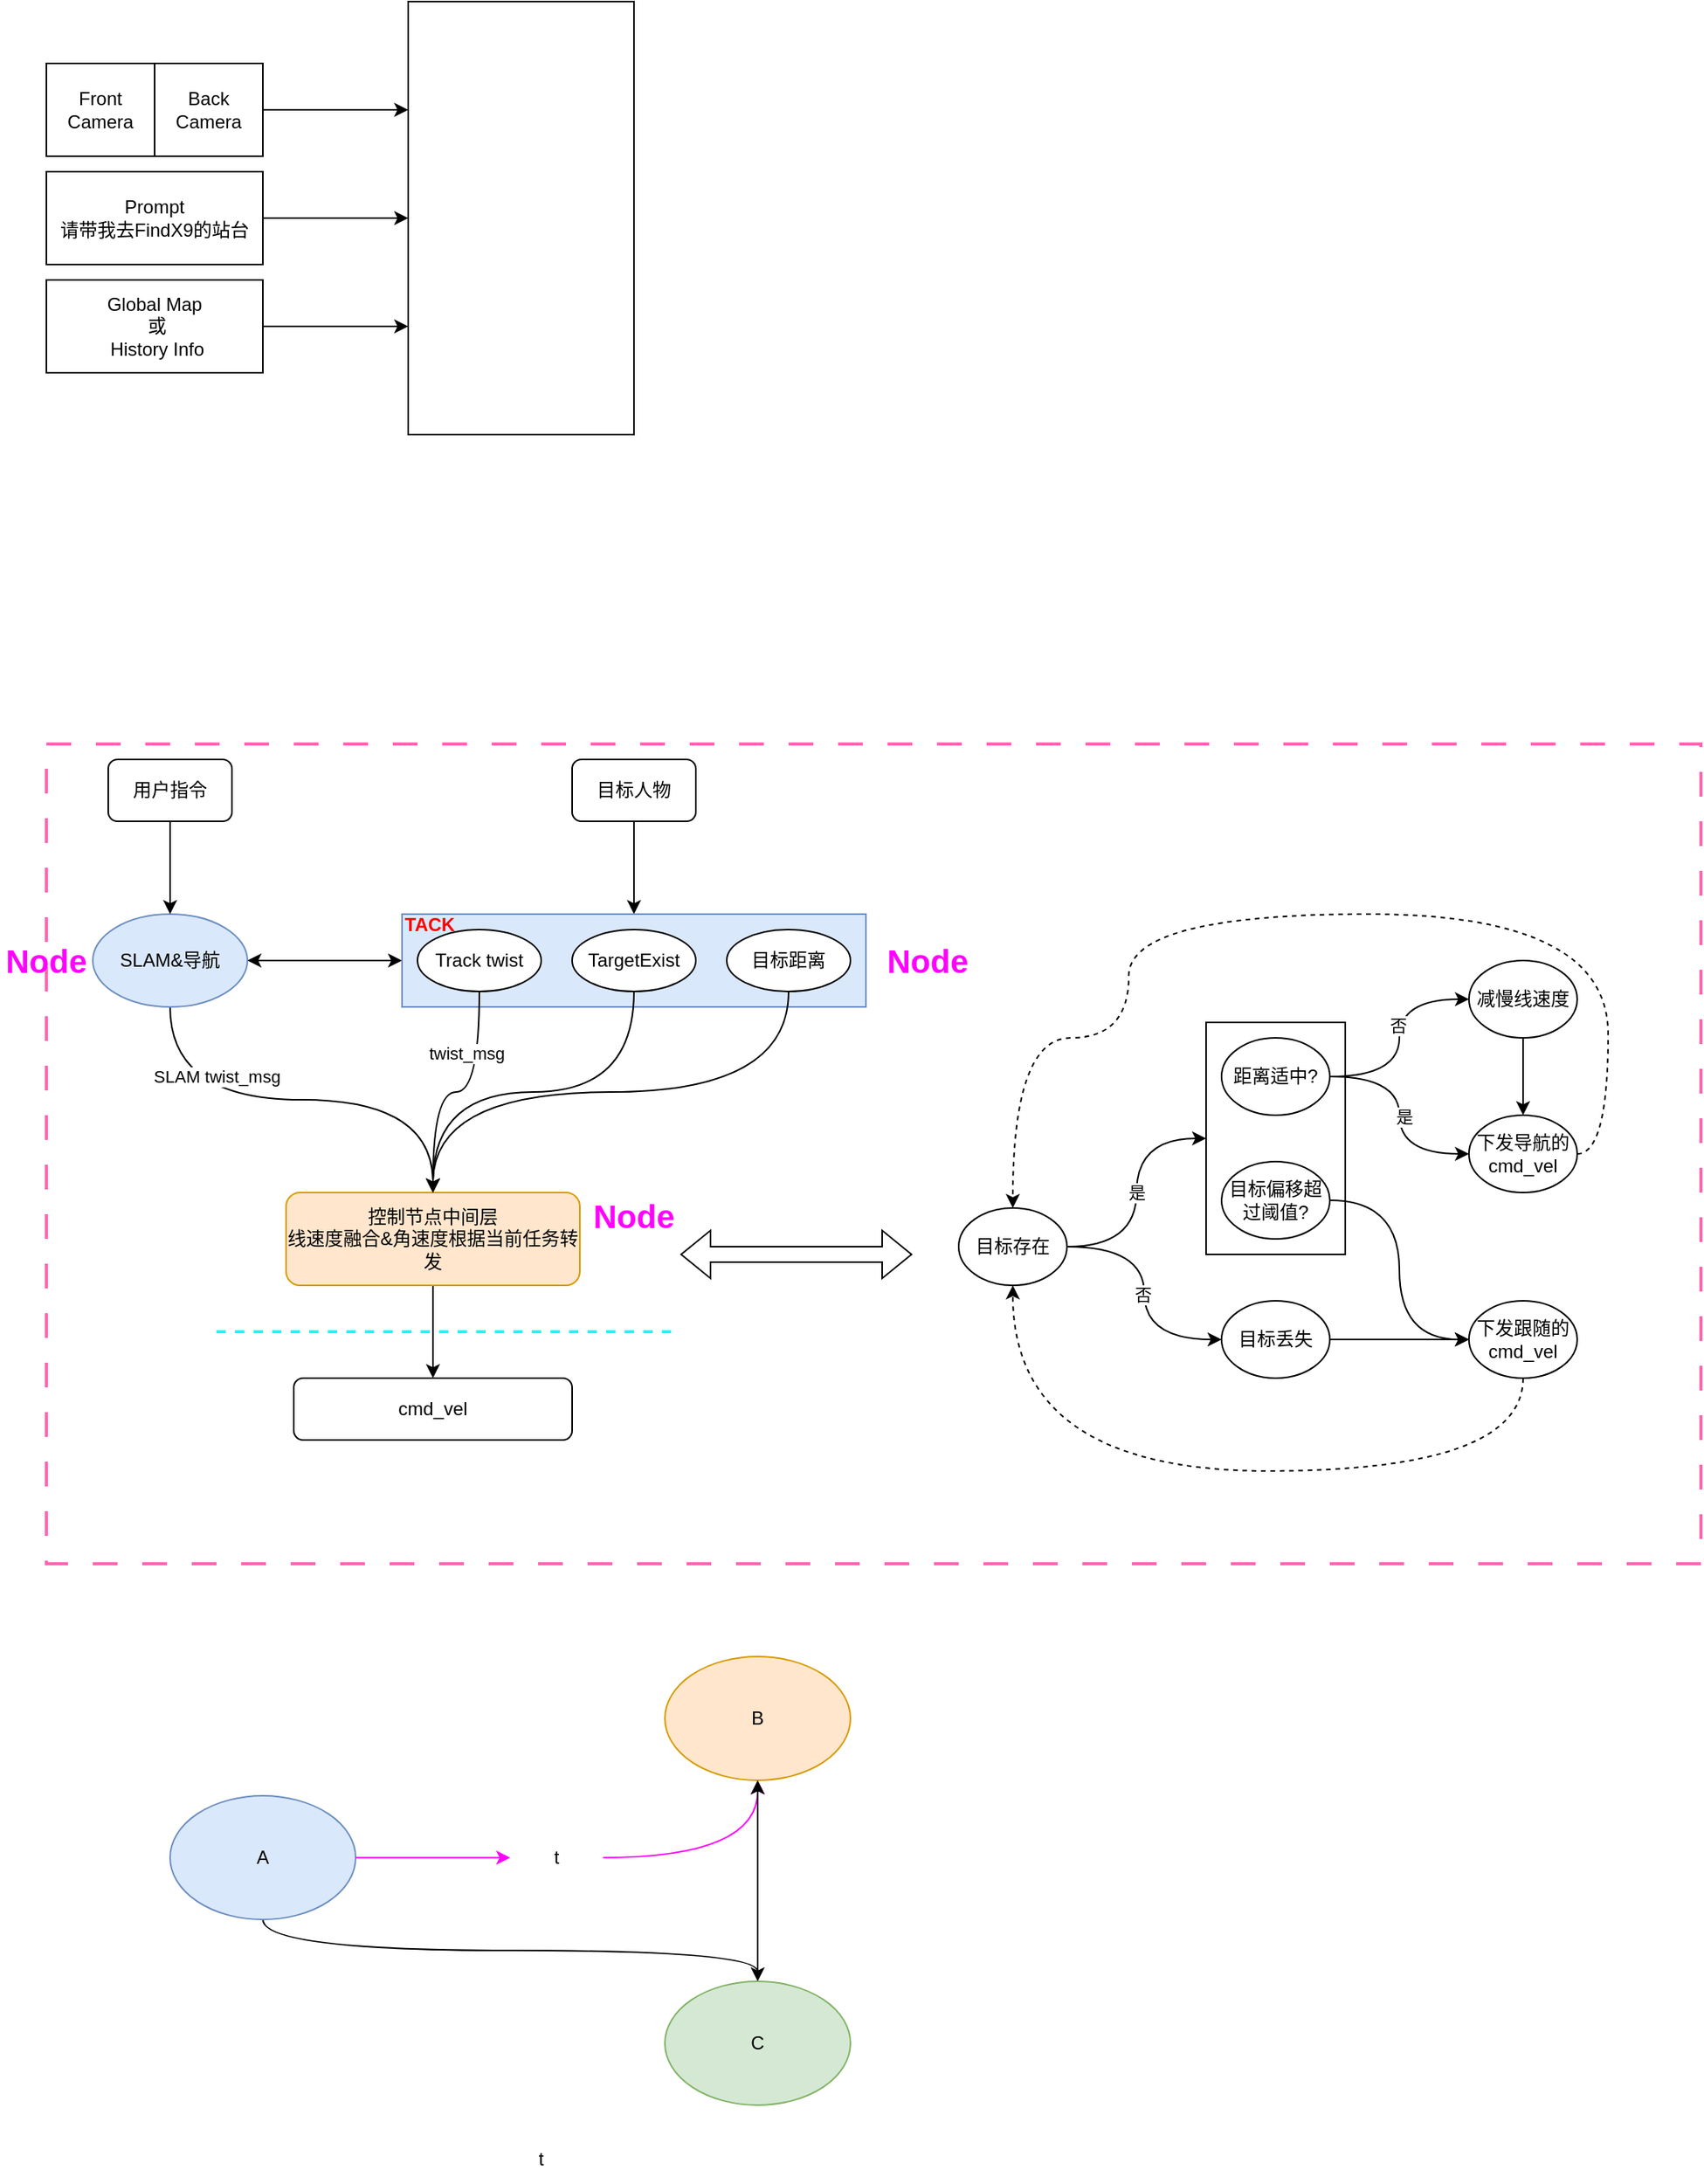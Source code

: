 <mxfile version="28.1.2">
  <diagram name="第 1 页" id="GIKNayzNPguGHVTuN4dD">
    <mxGraphModel dx="1426" dy="1935" grid="1" gridSize="10" guides="1" tooltips="1" connect="1" arrows="1" fold="1" page="1" pageScale="1" pageWidth="827" pageHeight="1169" math="0" shadow="0">
      <root>
        <mxCell id="0" />
        <mxCell id="1" parent="0" />
        <mxCell id="YtKNbYVYWAdfvcXrogBT-1" value="" style="rounded=0;whiteSpace=wrap;html=1;fillColor=none;strokeWidth=2;strokeColor=#FF66B3;dashed=1;dashPattern=8 8;" vertex="1" parent="1">
          <mxGeometry x="190" y="30" width="1070" height="530" as="geometry" />
        </mxCell>
        <mxCell id="fyIjxlocXbZwOK5UZx2q-64" value="" style="group" parent="1" vertex="1" connectable="0">
          <mxGeometry x="940" y="210" width="90" height="150" as="geometry" />
        </mxCell>
        <mxCell id="fyIjxlocXbZwOK5UZx2q-63" value="" style="rounded=0;whiteSpace=wrap;html=1;" parent="fyIjxlocXbZwOK5UZx2q-64" vertex="1">
          <mxGeometry width="90" height="150" as="geometry" />
        </mxCell>
        <mxCell id="fyIjxlocXbZwOK5UZx2q-32" value="距离适中?" style="ellipse;whiteSpace=wrap;html=1;" parent="fyIjxlocXbZwOK5UZx2q-64" vertex="1">
          <mxGeometry x="10" y="10" width="70" height="50" as="geometry" />
        </mxCell>
        <mxCell id="fyIjxlocXbZwOK5UZx2q-54" value="目标偏移超过阈值?" style="ellipse;whiteSpace=wrap;html=1;" parent="fyIjxlocXbZwOK5UZx2q-64" vertex="1">
          <mxGeometry x="10" y="90" width="70" height="50" as="geometry" />
        </mxCell>
        <mxCell id="fyIjxlocXbZwOK5UZx2q-2" value="cmd_vel" style="rounded=1;whiteSpace=wrap;html=1;" parent="1" vertex="1">
          <mxGeometry x="350" y="440" width="180" height="40" as="geometry" />
        </mxCell>
        <mxCell id="fyIjxlocXbZwOK5UZx2q-23" style="edgeStyle=orthogonalEdgeStyle;curved=1;rounded=0;orthogonalLoop=1;jettySize=auto;html=1;exitX=0.5;exitY=1;exitDx=0;exitDy=0;entryX=0.5;entryY=0;entryDx=0;entryDy=0;" parent="1" source="fyIjxlocXbZwOK5UZx2q-5" target="fyIjxlocXbZwOK5UZx2q-2" edge="1">
          <mxGeometry relative="1" as="geometry" />
        </mxCell>
        <mxCell id="fyIjxlocXbZwOK5UZx2q-5" value="控制节点中间层&lt;div&gt;线速度融合&amp;amp;角速度根据当前任务转发&lt;/div&gt;" style="rounded=1;whiteSpace=wrap;html=1;fillColor=#ffe6cc;strokeColor=#d79b00;" parent="1" vertex="1">
          <mxGeometry x="345" y="320" width="190" height="60" as="geometry" />
        </mxCell>
        <mxCell id="fyIjxlocXbZwOK5UZx2q-24" style="edgeStyle=orthogonalEdgeStyle;curved=1;rounded=0;orthogonalLoop=1;jettySize=auto;html=1;exitX=0.5;exitY=1;exitDx=0;exitDy=0;entryX=0.5;entryY=0;entryDx=0;entryDy=0;" parent="1" source="fyIjxlocXbZwOK5UZx2q-7" target="fyIjxlocXbZwOK5UZx2q-5" edge="1">
          <mxGeometry relative="1" as="geometry" />
        </mxCell>
        <mxCell id="fyIjxlocXbZwOK5UZx2q-27" value="SLAM twist_msg" style="edgeLabel;html=1;align=center;verticalAlign=middle;resizable=0;points=[];" parent="fyIjxlocXbZwOK5UZx2q-24" vertex="1" connectable="0">
          <mxGeometry x="-0.232" y="3" relative="1" as="geometry">
            <mxPoint x="-22" y="-12" as="offset" />
          </mxGeometry>
        </mxCell>
        <mxCell id="fyIjxlocXbZwOK5UZx2q-90" style="edgeStyle=orthogonalEdgeStyle;curved=1;rounded=0;orthogonalLoop=1;jettySize=auto;html=1;exitX=1;exitY=0.5;exitDx=0;exitDy=0;entryX=0;entryY=0.5;entryDx=0;entryDy=0;startArrow=classic;startFill=1;" parent="1" source="fyIjxlocXbZwOK5UZx2q-7" target="fyIjxlocXbZwOK5UZx2q-41" edge="1">
          <mxGeometry relative="1" as="geometry" />
        </mxCell>
        <mxCell id="fyIjxlocXbZwOK5UZx2q-7" value="SLAM&amp;amp;导航" style="ellipse;whiteSpace=wrap;html=1;fillColor=#dae8fc;strokeColor=#6c8ebf;" parent="1" vertex="1">
          <mxGeometry x="220" y="140" width="100" height="60" as="geometry" />
        </mxCell>
        <mxCell id="fyIjxlocXbZwOK5UZx2q-79" style="edgeStyle=orthogonalEdgeStyle;curved=1;rounded=0;orthogonalLoop=1;jettySize=auto;html=1;exitX=0.5;exitY=1;exitDx=0;exitDy=0;entryX=0.5;entryY=0;entryDx=0;entryDy=0;" parent="1" source="fyIjxlocXbZwOK5UZx2q-18" target="fyIjxlocXbZwOK5UZx2q-7" edge="1">
          <mxGeometry relative="1" as="geometry" />
        </mxCell>
        <mxCell id="fyIjxlocXbZwOK5UZx2q-18" value="用户指令" style="rounded=1;whiteSpace=wrap;html=1;" parent="1" vertex="1">
          <mxGeometry x="230" y="40" width="80" height="40" as="geometry" />
        </mxCell>
        <mxCell id="fyIjxlocXbZwOK5UZx2q-80" style="edgeStyle=orthogonalEdgeStyle;curved=1;rounded=0;orthogonalLoop=1;jettySize=auto;html=1;exitX=0.5;exitY=1;exitDx=0;exitDy=0;entryX=0.5;entryY=0;entryDx=0;entryDy=0;" parent="1" source="fyIjxlocXbZwOK5UZx2q-22" target="fyIjxlocXbZwOK5UZx2q-41" edge="1">
          <mxGeometry relative="1" as="geometry" />
        </mxCell>
        <mxCell id="fyIjxlocXbZwOK5UZx2q-22" value="目标人物" style="rounded=1;whiteSpace=wrap;html=1;" parent="1" vertex="1">
          <mxGeometry x="530" y="40" width="80" height="40" as="geometry" />
        </mxCell>
        <mxCell id="fyIjxlocXbZwOK5UZx2q-65" style="edgeStyle=orthogonalEdgeStyle;curved=1;rounded=0;orthogonalLoop=1;jettySize=auto;html=1;exitX=1;exitY=0.5;exitDx=0;exitDy=0;" parent="1" source="fyIjxlocXbZwOK5UZx2q-31" target="fyIjxlocXbZwOK5UZx2q-63" edge="1">
          <mxGeometry relative="1" as="geometry" />
        </mxCell>
        <mxCell id="fyIjxlocXbZwOK5UZx2q-75" value="是" style="edgeLabel;html=1;align=center;verticalAlign=middle;resizable=0;points=[];" parent="fyIjxlocXbZwOK5UZx2q-65" vertex="1" connectable="0">
          <mxGeometry x="-0.002" relative="1" as="geometry">
            <mxPoint as="offset" />
          </mxGeometry>
        </mxCell>
        <mxCell id="fyIjxlocXbZwOK5UZx2q-73" style="edgeStyle=orthogonalEdgeStyle;curved=1;rounded=0;orthogonalLoop=1;jettySize=auto;html=1;exitX=1;exitY=0.5;exitDx=0;exitDy=0;entryX=0;entryY=0.5;entryDx=0;entryDy=0;" parent="1" source="fyIjxlocXbZwOK5UZx2q-31" target="fyIjxlocXbZwOK5UZx2q-72" edge="1">
          <mxGeometry relative="1" as="geometry" />
        </mxCell>
        <mxCell id="fyIjxlocXbZwOK5UZx2q-76" value="否" style="edgeLabel;html=1;align=center;verticalAlign=middle;resizable=0;points=[];" parent="fyIjxlocXbZwOK5UZx2q-73" vertex="1" connectable="0">
          <mxGeometry x="0.011" y="-1" relative="1" as="geometry">
            <mxPoint as="offset" />
          </mxGeometry>
        </mxCell>
        <mxCell id="fyIjxlocXbZwOK5UZx2q-31" value="目标存在" style="ellipse;whiteSpace=wrap;html=1;" parent="1" vertex="1">
          <mxGeometry x="780" y="330" width="70" height="50" as="geometry" />
        </mxCell>
        <mxCell id="fyIjxlocXbZwOK5UZx2q-35" value="" style="edgeStyle=orthogonalEdgeStyle;curved=1;rounded=0;orthogonalLoop=1;jettySize=auto;html=1;" parent="1" source="fyIjxlocXbZwOK5UZx2q-32" target="fyIjxlocXbZwOK5UZx2q-34" edge="1">
          <mxGeometry relative="1" as="geometry" />
        </mxCell>
        <mxCell id="fyIjxlocXbZwOK5UZx2q-57" value="是" style="edgeLabel;html=1;align=center;verticalAlign=middle;resizable=0;points=[];" parent="fyIjxlocXbZwOK5UZx2q-35" vertex="1" connectable="0">
          <mxGeometry x="-0.237" y="3" relative="1" as="geometry">
            <mxPoint y="17" as="offset" />
          </mxGeometry>
        </mxCell>
        <mxCell id="fyIjxlocXbZwOK5UZx2q-60" style="edgeStyle=orthogonalEdgeStyle;curved=1;rounded=0;orthogonalLoop=1;jettySize=auto;html=1;exitX=1;exitY=0.5;exitDx=0;exitDy=0;entryX=0;entryY=0.5;entryDx=0;entryDy=0;" parent="1" source="fyIjxlocXbZwOK5UZx2q-32" target="fyIjxlocXbZwOK5UZx2q-48" edge="1">
          <mxGeometry relative="1" as="geometry" />
        </mxCell>
        <mxCell id="fyIjxlocXbZwOK5UZx2q-61" value="否" style="edgeLabel;html=1;align=center;verticalAlign=middle;resizable=0;points=[];" parent="fyIjxlocXbZwOK5UZx2q-60" vertex="1" connectable="0">
          <mxGeometry x="0.112" y="1" relative="1" as="geometry">
            <mxPoint as="offset" />
          </mxGeometry>
        </mxCell>
        <mxCell id="fyIjxlocXbZwOK5UZx2q-71" style="edgeStyle=orthogonalEdgeStyle;curved=1;rounded=0;orthogonalLoop=1;jettySize=auto;html=1;exitX=1;exitY=0.5;exitDx=0;exitDy=0;entryX=0.5;entryY=0;entryDx=0;entryDy=0;dashed=1;" parent="1" source="fyIjxlocXbZwOK5UZx2q-34" target="fyIjxlocXbZwOK5UZx2q-31" edge="1">
          <mxGeometry relative="1" as="geometry">
            <Array as="points">
              <mxPoint x="1200" y="295" />
              <mxPoint x="1200" y="140" />
              <mxPoint x="890" y="140" />
              <mxPoint x="890" y="220" />
              <mxPoint x="815" y="220" />
            </Array>
          </mxGeometry>
        </mxCell>
        <mxCell id="fyIjxlocXbZwOK5UZx2q-34" value="下发导航的cmd_vel" style="ellipse;whiteSpace=wrap;html=1;" parent="1" vertex="1">
          <mxGeometry x="1110" y="270" width="70" height="50" as="geometry" />
        </mxCell>
        <mxCell id="fyIjxlocXbZwOK5UZx2q-42" value="" style="group;fontStyle=1" parent="1" vertex="1" connectable="0">
          <mxGeometry x="420" y="140" width="300" height="60" as="geometry" />
        </mxCell>
        <mxCell id="fyIjxlocXbZwOK5UZx2q-41" value="" style="rounded=0;whiteSpace=wrap;html=1;fillColor=#dae8fc;strokeColor=#6c8ebf;" parent="fyIjxlocXbZwOK5UZx2q-42" vertex="1">
          <mxGeometry width="300" height="60" as="geometry" />
        </mxCell>
        <mxCell id="fyIjxlocXbZwOK5UZx2q-8" value="Track twist" style="ellipse;whiteSpace=wrap;html=1;" parent="fyIjxlocXbZwOK5UZx2q-42" vertex="1">
          <mxGeometry x="10" y="10" width="80" height="40" as="geometry" />
        </mxCell>
        <mxCell id="fyIjxlocXbZwOK5UZx2q-39" value="TargetExist" style="ellipse;whiteSpace=wrap;html=1;" parent="fyIjxlocXbZwOK5UZx2q-42" vertex="1">
          <mxGeometry x="110" y="10" width="80" height="40" as="geometry" />
        </mxCell>
        <mxCell id="fyIjxlocXbZwOK5UZx2q-40" value="目标距离" style="ellipse;whiteSpace=wrap;html=1;" parent="fyIjxlocXbZwOK5UZx2q-42" vertex="1">
          <mxGeometry x="210" y="10" width="80" height="40" as="geometry" />
        </mxCell>
        <mxCell id="fyIjxlocXbZwOK5UZx2q-46" value="TACK" style="text;strokeColor=none;align=center;fillColor=none;html=1;verticalAlign=middle;whiteSpace=wrap;rounded=0;fontColor=#FF0000;fontStyle=1" parent="fyIjxlocXbZwOK5UZx2q-42" vertex="1">
          <mxGeometry x="-12" y="-8" width="60" height="30" as="geometry" />
        </mxCell>
        <mxCell id="fyIjxlocXbZwOK5UZx2q-43" style="edgeStyle=orthogonalEdgeStyle;curved=1;rounded=0;orthogonalLoop=1;jettySize=auto;html=1;exitX=0.5;exitY=1;exitDx=0;exitDy=0;entryX=0.5;entryY=0;entryDx=0;entryDy=0;" parent="1" source="fyIjxlocXbZwOK5UZx2q-8" target="fyIjxlocXbZwOK5UZx2q-5" edge="1">
          <mxGeometry relative="1" as="geometry" />
        </mxCell>
        <mxCell id="fyIjxlocXbZwOK5UZx2q-44" style="edgeStyle=orthogonalEdgeStyle;curved=1;rounded=0;orthogonalLoop=1;jettySize=auto;html=1;exitX=0.5;exitY=1;exitDx=0;exitDy=0;" parent="1" source="fyIjxlocXbZwOK5UZx2q-39" target="fyIjxlocXbZwOK5UZx2q-5" edge="1">
          <mxGeometry relative="1" as="geometry" />
        </mxCell>
        <mxCell id="fyIjxlocXbZwOK5UZx2q-45" style="edgeStyle=orthogonalEdgeStyle;curved=1;rounded=0;orthogonalLoop=1;jettySize=auto;html=1;exitX=0.5;exitY=1;exitDx=0;exitDy=0;" parent="1" source="fyIjxlocXbZwOK5UZx2q-40" target="fyIjxlocXbZwOK5UZx2q-5" edge="1">
          <mxGeometry relative="1" as="geometry" />
        </mxCell>
        <mxCell id="fyIjxlocXbZwOK5UZx2q-53" style="edgeStyle=orthogonalEdgeStyle;curved=1;rounded=0;orthogonalLoop=1;jettySize=auto;html=1;exitX=0.5;exitY=1;exitDx=0;exitDy=0;entryX=0.5;entryY=0;entryDx=0;entryDy=0;" parent="1" source="fyIjxlocXbZwOK5UZx2q-48" target="fyIjxlocXbZwOK5UZx2q-34" edge="1">
          <mxGeometry relative="1" as="geometry" />
        </mxCell>
        <mxCell id="fyIjxlocXbZwOK5UZx2q-48" value="减慢线速度" style="ellipse;whiteSpace=wrap;html=1;" parent="1" vertex="1">
          <mxGeometry x="1110" y="170" width="70" height="50" as="geometry" />
        </mxCell>
        <mxCell id="fyIjxlocXbZwOK5UZx2q-77" style="edgeStyle=orthogonalEdgeStyle;curved=1;rounded=0;orthogonalLoop=1;jettySize=auto;html=1;exitX=0.5;exitY=1;exitDx=0;exitDy=0;entryX=0.5;entryY=1;entryDx=0;entryDy=0;dashed=1;" parent="1" source="fyIjxlocXbZwOK5UZx2q-67" target="fyIjxlocXbZwOK5UZx2q-31" edge="1">
          <mxGeometry relative="1" as="geometry">
            <Array as="points">
              <mxPoint x="1145" y="500" />
              <mxPoint x="815" y="500" />
            </Array>
          </mxGeometry>
        </mxCell>
        <mxCell id="fyIjxlocXbZwOK5UZx2q-67" value="下发跟随的cmd_vel" style="ellipse;whiteSpace=wrap;html=1;" parent="1" vertex="1">
          <mxGeometry x="1110" y="390" width="70" height="50" as="geometry" />
        </mxCell>
        <mxCell id="fyIjxlocXbZwOK5UZx2q-68" style="edgeStyle=orthogonalEdgeStyle;curved=1;rounded=0;orthogonalLoop=1;jettySize=auto;html=1;exitX=1;exitY=0.5;exitDx=0;exitDy=0;entryX=0;entryY=0.5;entryDx=0;entryDy=0;" parent="1" source="fyIjxlocXbZwOK5UZx2q-54" target="fyIjxlocXbZwOK5UZx2q-67" edge="1">
          <mxGeometry relative="1" as="geometry" />
        </mxCell>
        <mxCell id="fyIjxlocXbZwOK5UZx2q-74" style="edgeStyle=orthogonalEdgeStyle;curved=1;rounded=0;orthogonalLoop=1;jettySize=auto;html=1;exitX=1;exitY=0.5;exitDx=0;exitDy=0;" parent="1" source="fyIjxlocXbZwOK5UZx2q-72" target="fyIjxlocXbZwOK5UZx2q-67" edge="1">
          <mxGeometry relative="1" as="geometry" />
        </mxCell>
        <mxCell id="fyIjxlocXbZwOK5UZx2q-72" value="目标丢失" style="ellipse;whiteSpace=wrap;html=1;" parent="1" vertex="1">
          <mxGeometry x="950" y="390" width="70" height="50" as="geometry" />
        </mxCell>
        <mxCell id="fyIjxlocXbZwOK5UZx2q-84" style="edgeStyle=orthogonalEdgeStyle;curved=1;rounded=0;orthogonalLoop=1;jettySize=auto;html=1;exitX=0.5;exitY=1;exitDx=0;exitDy=0;entryX=0.5;entryY=0;entryDx=0;entryDy=0;" parent="1" source="fyIjxlocXbZwOK5UZx2q-81" target="fyIjxlocXbZwOK5UZx2q-83" edge="1">
          <mxGeometry relative="1" as="geometry" />
        </mxCell>
        <mxCell id="fyIjxlocXbZwOK5UZx2q-86" style="edgeStyle=orthogonalEdgeStyle;curved=1;rounded=0;orthogonalLoop=1;jettySize=auto;html=1;exitX=1;exitY=0.5;exitDx=0;exitDy=0;strokeColor=#FF00FF;" parent="1" source="fyIjxlocXbZwOK5UZx2q-87" edge="1">
          <mxGeometry relative="1" as="geometry">
            <mxPoint x="650.0" y="700" as="targetPoint" />
          </mxGeometry>
        </mxCell>
        <mxCell id="fyIjxlocXbZwOK5UZx2q-81" value="A" style="ellipse;whiteSpace=wrap;html=1;fillColor=#dae8fc;strokeColor=#6c8ebf;" parent="1" vertex="1">
          <mxGeometry x="270" y="710" width="120" height="80" as="geometry" />
        </mxCell>
        <mxCell id="fyIjxlocXbZwOK5UZx2q-82" value="B" style="ellipse;whiteSpace=wrap;html=1;fillColor=#ffe6cc;strokeColor=#d79b00;" parent="1" vertex="1">
          <mxGeometry x="590" y="620" width="120" height="80" as="geometry" />
        </mxCell>
        <mxCell id="fyIjxlocXbZwOK5UZx2q-85" style="edgeStyle=orthogonalEdgeStyle;curved=1;rounded=0;orthogonalLoop=1;jettySize=auto;html=1;exitX=0.5;exitY=0;exitDx=0;exitDy=0;entryX=0.5;entryY=1;entryDx=0;entryDy=0;" parent="1" source="fyIjxlocXbZwOK5UZx2q-83" target="fyIjxlocXbZwOK5UZx2q-82" edge="1">
          <mxGeometry relative="1" as="geometry" />
        </mxCell>
        <mxCell id="fyIjxlocXbZwOK5UZx2q-83" value="C" style="ellipse;whiteSpace=wrap;html=1;fillColor=#d5e8d4;strokeColor=#82b366;" parent="1" vertex="1">
          <mxGeometry x="590" y="830" width="120" height="80" as="geometry" />
        </mxCell>
        <mxCell id="fyIjxlocXbZwOK5UZx2q-88" value="" style="edgeStyle=orthogonalEdgeStyle;curved=1;rounded=0;orthogonalLoop=1;jettySize=auto;html=1;exitX=1;exitY=0.5;exitDx=0;exitDy=0;strokeColor=#FF00FF;" parent="1" source="fyIjxlocXbZwOK5UZx2q-81" target="fyIjxlocXbZwOK5UZx2q-87" edge="1">
          <mxGeometry relative="1" as="geometry">
            <mxPoint x="650.0" y="700" as="targetPoint" />
            <mxPoint x="390" y="750" as="sourcePoint" />
          </mxGeometry>
        </mxCell>
        <mxCell id="fyIjxlocXbZwOK5UZx2q-87" value="t" style="text;strokeColor=none;align=center;fillColor=none;html=1;verticalAlign=middle;whiteSpace=wrap;rounded=0;" parent="1" vertex="1">
          <mxGeometry x="490" y="735" width="60" height="30" as="geometry" />
        </mxCell>
        <mxCell id="fyIjxlocXbZwOK5UZx2q-89" value="t" style="text;strokeColor=none;align=center;fillColor=none;html=1;verticalAlign=middle;whiteSpace=wrap;rounded=0;" parent="1" vertex="1">
          <mxGeometry x="480" y="930" width="60" height="30" as="geometry" />
        </mxCell>
        <mxCell id="fyIjxlocXbZwOK5UZx2q-94" value="Node" style="text;strokeColor=none;align=center;fillColor=none;html=1;verticalAlign=middle;whiteSpace=wrap;rounded=0;fontStyle=1;fontColor=#FF00FF;fontSize=21;rotation=0;" parent="1" vertex="1">
          <mxGeometry x="730" y="155" width="60" height="30" as="geometry" />
        </mxCell>
        <mxCell id="fyIjxlocXbZwOK5UZx2q-95" value="Node" style="text;strokeColor=none;align=center;fillColor=none;html=1;verticalAlign=middle;whiteSpace=wrap;rounded=0;fontStyle=1;fontColor=#FF00FF;fontSize=21;rotation=0;" parent="1" vertex="1">
          <mxGeometry x="160" y="155" width="60" height="30" as="geometry" />
        </mxCell>
        <mxCell id="fyIjxlocXbZwOK5UZx2q-96" value="Node" style="text;strokeColor=none;align=center;fillColor=none;html=1;verticalAlign=middle;whiteSpace=wrap;rounded=0;fontStyle=1;fontColor=#FF00FF;fontSize=21;rotation=0;" parent="1" vertex="1">
          <mxGeometry x="540" y="320" width="60" height="30" as="geometry" />
        </mxCell>
        <mxCell id="fyIjxlocXbZwOK5UZx2q-98" value="" style="shape=flexArrow;endArrow=classic;startArrow=classic;html=1;rounded=0;curved=1;" parent="1" edge="1">
          <mxGeometry width="100" height="100" relative="1" as="geometry">
            <mxPoint x="600" y="360" as="sourcePoint" />
            <mxPoint x="750" y="360" as="targetPoint" />
          </mxGeometry>
        </mxCell>
        <mxCell id="-G0JZo2BRGpT1_TPGYWq-1" value="" style="endArrow=none;html=1;rounded=0;dashed=1;strokeWidth=2;strokeColor=#00FFFF;" parent="1" edge="1">
          <mxGeometry width="50" height="50" relative="1" as="geometry">
            <mxPoint x="300" y="410" as="sourcePoint" />
            <mxPoint x="600" y="410" as="targetPoint" />
          </mxGeometry>
        </mxCell>
        <mxCell id="-G0JZo2BRGpT1_TPGYWq-2" value="&amp;nbsp;twist_msg" style="edgeLabel;html=1;align=center;verticalAlign=middle;resizable=0;points=[];" parent="1" vertex="1" connectable="0">
          <mxGeometry x="460" y="230" as="geometry" />
        </mxCell>
        <mxCell id="YtKNbYVYWAdfvcXrogBT-3" value="" style="rounded=0;whiteSpace=wrap;html=1;" vertex="1" parent="1">
          <mxGeometry x="424" y="-450" width="146" height="280" as="geometry" />
        </mxCell>
        <mxCell id="YtKNbYVYWAdfvcXrogBT-8" value="" style="group" vertex="1" connectable="0" parent="1">
          <mxGeometry x="190" y="-410" width="140" height="60" as="geometry" />
        </mxCell>
        <mxCell id="YtKNbYVYWAdfvcXrogBT-4" value="Front Camera" style="rounded=0;whiteSpace=wrap;html=1;" vertex="1" parent="YtKNbYVYWAdfvcXrogBT-8">
          <mxGeometry width="70" height="60" as="geometry" />
        </mxCell>
        <mxCell id="YtKNbYVYWAdfvcXrogBT-5" value="Back&lt;br&gt;Camera" style="rounded=0;whiteSpace=wrap;html=1;" vertex="1" parent="YtKNbYVYWAdfvcXrogBT-8">
          <mxGeometry x="70" width="70" height="60" as="geometry" />
        </mxCell>
        <mxCell id="YtKNbYVYWAdfvcXrogBT-12" style="edgeStyle=orthogonalEdgeStyle;rounded=0;orthogonalLoop=1;jettySize=auto;html=1;exitX=1;exitY=0.5;exitDx=0;exitDy=0;entryX=0;entryY=0.5;entryDx=0;entryDy=0;curved=1;" edge="1" parent="1" source="YtKNbYVYWAdfvcXrogBT-9" target="YtKNbYVYWAdfvcXrogBT-3">
          <mxGeometry relative="1" as="geometry" />
        </mxCell>
        <mxCell id="YtKNbYVYWAdfvcXrogBT-9" value="Prompt&lt;br&gt;请带我去FindX9的站台" style="rounded=0;whiteSpace=wrap;html=1;" vertex="1" parent="1">
          <mxGeometry x="190" y="-340" width="140" height="60" as="geometry" />
        </mxCell>
        <mxCell id="YtKNbYVYWAdfvcXrogBT-13" style="edgeStyle=orthogonalEdgeStyle;rounded=0;orthogonalLoop=1;jettySize=auto;html=1;exitX=1;exitY=0.5;exitDx=0;exitDy=0;entryX=0;entryY=0.75;entryDx=0;entryDy=0;curved=1;" edge="1" parent="1" source="YtKNbYVYWAdfvcXrogBT-10" target="YtKNbYVYWAdfvcXrogBT-3">
          <mxGeometry relative="1" as="geometry" />
        </mxCell>
        <mxCell id="YtKNbYVYWAdfvcXrogBT-10" value="Global Map&lt;br&gt;&amp;nbsp;或&lt;br&gt;&amp;nbsp;History Info" style="rounded=0;whiteSpace=wrap;html=1;" vertex="1" parent="1">
          <mxGeometry x="190" y="-270" width="140" height="60" as="geometry" />
        </mxCell>
        <mxCell id="YtKNbYVYWAdfvcXrogBT-11" style="edgeStyle=orthogonalEdgeStyle;rounded=0;orthogonalLoop=1;jettySize=auto;html=1;exitX=1;exitY=0.5;exitDx=0;exitDy=0;entryX=0;entryY=0.25;entryDx=0;entryDy=0;curved=1;" edge="1" parent="1" source="YtKNbYVYWAdfvcXrogBT-5" target="YtKNbYVYWAdfvcXrogBT-3">
          <mxGeometry relative="1" as="geometry" />
        </mxCell>
      </root>
    </mxGraphModel>
  </diagram>
</mxfile>
